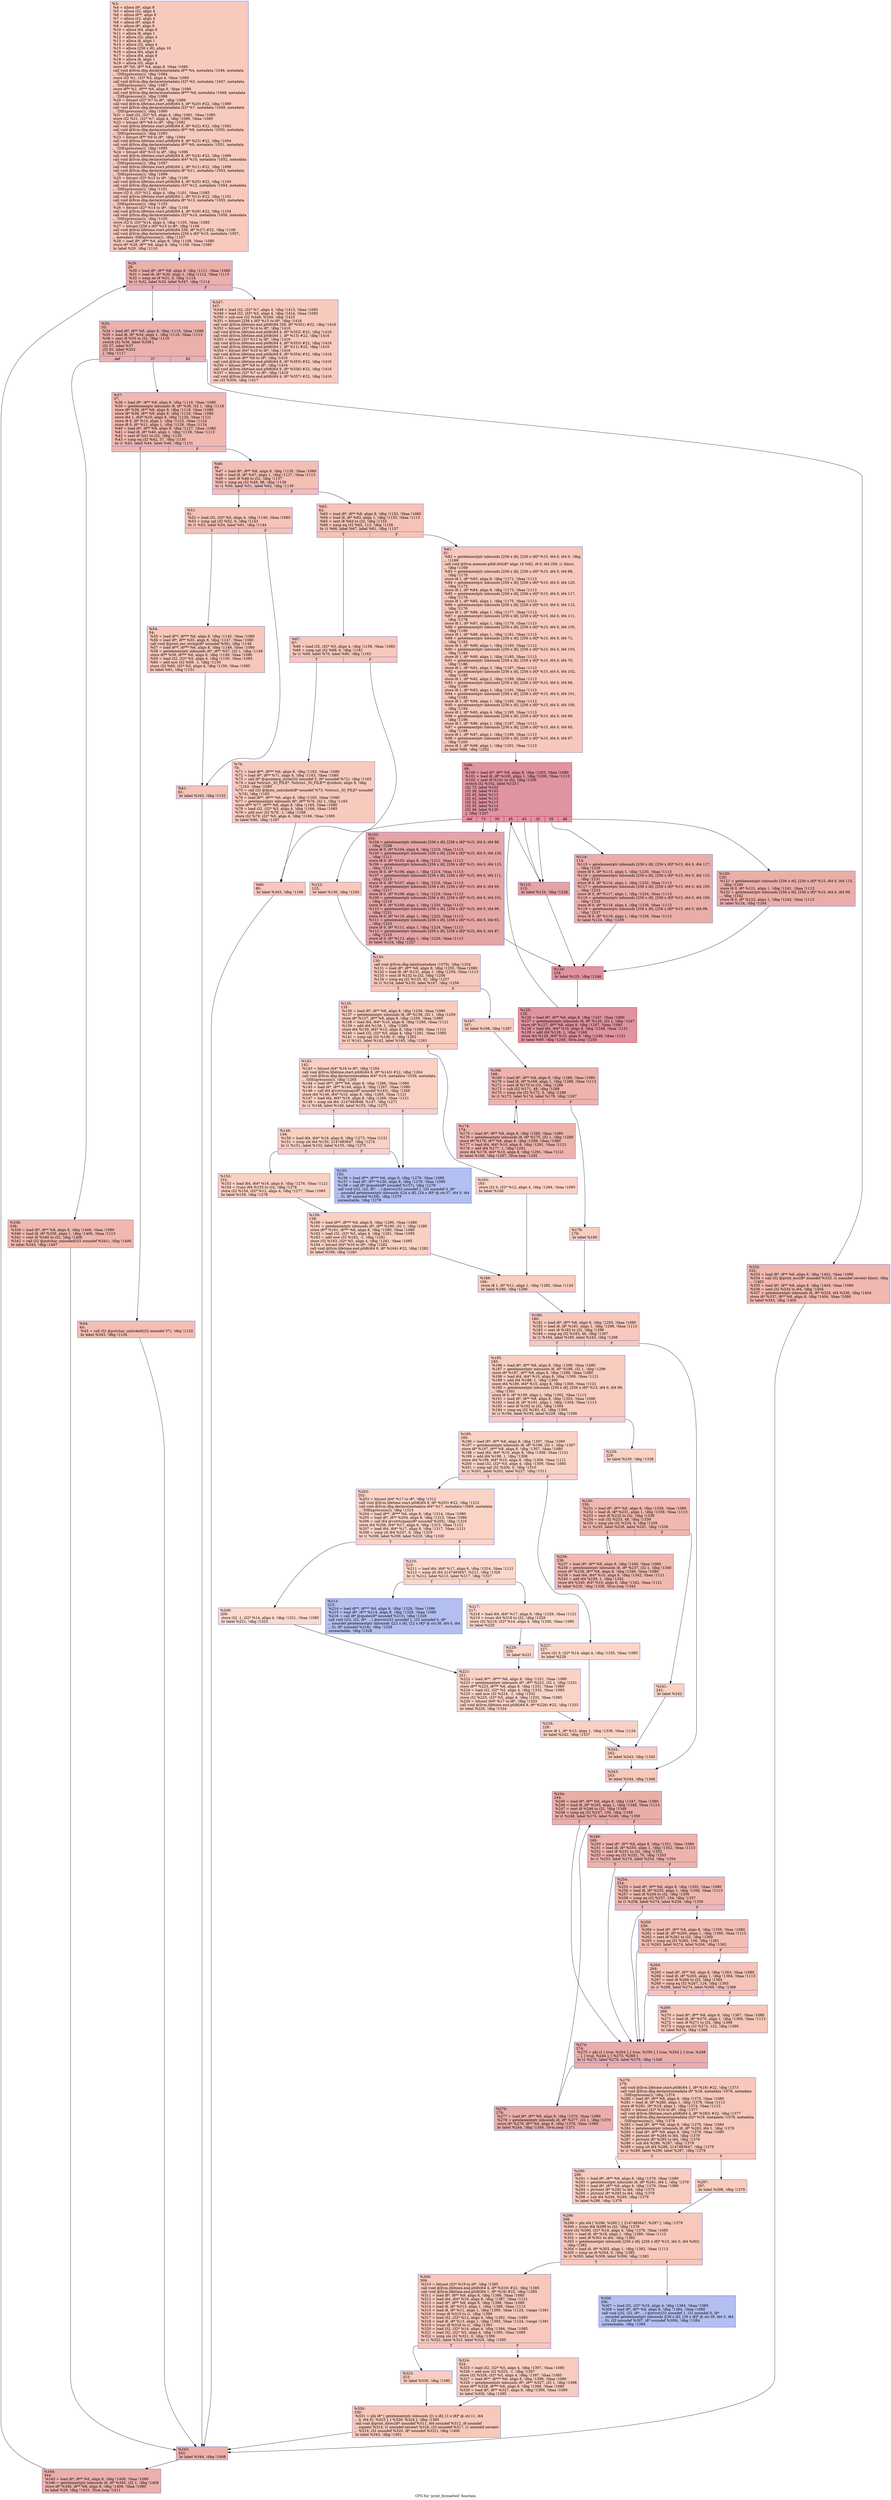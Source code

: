 digraph "CFG for 'print_formatted' function" {
	label="CFG for 'print_formatted' function";

	Node0x19cecf0 [shape=record,color="#3d50c3ff", style=filled, fillcolor="#ef886b70",label="{%3:\l  %4 = alloca i8*, align 8\l  %5 = alloca i32, align 4\l  %6 = alloca i8**, align 8\l  %7 = alloca i32, align 4\l  %8 = alloca i8*, align 8\l  %9 = alloca i8*, align 8\l  %10 = alloca i64, align 8\l  %11 = alloca i8, align 1\l  %12 = alloca i32, align 4\l  %13 = alloca i8, align 1\l  %14 = alloca i32, align 4\l  %15 = alloca [256 x i8], align 16\l  %16 = alloca i64, align 8\l  %17 = alloca i64, align 8\l  %18 = alloca i8, align 1\l  %19 = alloca i32, align 4\l  store i8* %0, i8** %4, align 8, !tbaa !1080\l  call void @llvm.dbg.declare(metadata i8** %4, metadata !1046, metadata\l... !DIExpression()), !dbg !1084\l  store i32 %1, i32* %5, align 4, !tbaa !1085\l  call void @llvm.dbg.declare(metadata i32* %5, metadata !1047, metadata\l... !DIExpression()), !dbg !1087\l  store i8** %2, i8*** %6, align 8, !tbaa !1080\l  call void @llvm.dbg.declare(metadata i8*** %6, metadata !1048, metadata\l... !DIExpression()), !dbg !1088\l  %20 = bitcast i32* %7 to i8*, !dbg !1089\l  call void @llvm.lifetime.start.p0i8(i64 4, i8* %20) #22, !dbg !1089\l  call void @llvm.dbg.declare(metadata i32* %7, metadata !1049, metadata\l... !DIExpression()), !dbg !1090\l  %21 = load i32, i32* %5, align 4, !dbg !1091, !tbaa !1085\l  store i32 %21, i32* %7, align 4, !dbg !1090, !tbaa !1085\l  %22 = bitcast i8** %8 to i8*, !dbg !1092\l  call void @llvm.lifetime.start.p0i8(i64 8, i8* %22) #22, !dbg !1092\l  call void @llvm.dbg.declare(metadata i8** %8, metadata !1050, metadata\l... !DIExpression()), !dbg !1093\l  %23 = bitcast i8** %9 to i8*, !dbg !1094\l  call void @llvm.lifetime.start.p0i8(i64 8, i8* %23) #22, !dbg !1094\l  call void @llvm.dbg.declare(metadata i8** %9, metadata !1051, metadata\l... !DIExpression()), !dbg !1095\l  %24 = bitcast i64* %10 to i8*, !dbg !1096\l  call void @llvm.lifetime.start.p0i8(i64 8, i8* %24) #22, !dbg !1096\l  call void @llvm.dbg.declare(metadata i64* %10, metadata !1052, metadata\l... !DIExpression()), !dbg !1097\l  call void @llvm.lifetime.start.p0i8(i64 1, i8* %11) #22, !dbg !1098\l  call void @llvm.dbg.declare(metadata i8* %11, metadata !1053, metadata\l... !DIExpression()), !dbg !1099\l  %25 = bitcast i32* %12 to i8*, !dbg !1100\l  call void @llvm.lifetime.start.p0i8(i64 4, i8* %25) #22, !dbg !1100\l  call void @llvm.dbg.declare(metadata i32* %12, metadata !1054, metadata\l... !DIExpression()), !dbg !1101\l  store i32 0, i32* %12, align 4, !dbg !1101, !tbaa !1085\l  call void @llvm.lifetime.start.p0i8(i64 1, i8* %13) #22, !dbg !1102\l  call void @llvm.dbg.declare(metadata i8* %13, metadata !1055, metadata\l... !DIExpression()), !dbg !1103\l  %26 = bitcast i32* %14 to i8*, !dbg !1104\l  call void @llvm.lifetime.start.p0i8(i64 4, i8* %26) #22, !dbg !1104\l  call void @llvm.dbg.declare(metadata i32* %14, metadata !1056, metadata\l... !DIExpression()), !dbg !1105\l  store i32 0, i32* %14, align 4, !dbg !1105, !tbaa !1085\l  %27 = bitcast [256 x i8]* %15 to i8*, !dbg !1106\l  call void @llvm.lifetime.start.p0i8(i64 256, i8* %27) #22, !dbg !1106\l  call void @llvm.dbg.declare(metadata [256 x i8]* %15, metadata !1057,\l... metadata !DIExpression()), !dbg !1107\l  %28 = load i8*, i8** %4, align 8, !dbg !1108, !tbaa !1080\l  store i8* %28, i8** %8, align 8, !dbg !1109, !tbaa !1080\l  br label %29, !dbg !1110\l}"];
	Node0x19cecf0 -> Node0x19bd840;
	Node0x19bd840 [shape=record,color="#3d50c3ff", style=filled, fillcolor="#d24b4070",label="{%29:\l29:                                               \l  %30 = load i8*, i8** %8, align 8, !dbg !1111, !tbaa !1080\l  %31 = load i8, i8* %30, align 1, !dbg !1112, !tbaa !1113\l  %32 = icmp ne i8 %31, 0, !dbg !1114\l  br i1 %32, label %33, label %347, !dbg !1114\l|{<s0>T|<s1>F}}"];
	Node0x19bd840:s0 -> Node0x19bd890;
	Node0x19bd840:s1 -> Node0x19d1aa0;
	Node0x19bd890 [shape=record,color="#3d50c3ff", style=filled, fillcolor="#d24b4070",label="{%33:\l33:                                               \l  %34 = load i8*, i8** %8, align 8, !dbg !1115, !tbaa !1080\l  %35 = load i8, i8* %34, align 1, !dbg !1116, !tbaa !1113\l  %36 = sext i8 %35 to i32, !dbg !1116\l  switch i32 %36, label %338 [\l    i32 37, label %37\l    i32 92, label %332\l  ], !dbg !1117\l|{<s0>def|<s1>37|<s2>92}}"];
	Node0x19bd890:s0 -> Node0x19d19b0;
	Node0x19bd890:s1 -> Node0x19bd8e0;
	Node0x19bd890:s2 -> Node0x19d1960;
	Node0x19bd8e0 [shape=record,color="#3d50c3ff", style=filled, fillcolor="#dc5d4a70",label="{%37:\l37:                                               \l  %38 = load i8*, i8** %8, align 8, !dbg !1118, !tbaa !1080\l  %39 = getelementptr inbounds i8, i8* %38, i32 1, !dbg !1118\l  store i8* %39, i8** %8, align 8, !dbg !1118, !tbaa !1080\l  store i8* %38, i8** %9, align 8, !dbg !1119, !tbaa !1080\l  store i64 1, i64* %10, align 8, !dbg !1120, !tbaa !1121\l  store i8 0, i8* %13, align 1, !dbg !1123, !tbaa !1124\l  store i8 0, i8* %11, align 1, !dbg !1126, !tbaa !1124\l  %40 = load i8*, i8** %8, align 8, !dbg !1127, !tbaa !1080\l  %41 = load i8, i8* %40, align 1, !dbg !1129, !tbaa !1113\l  %42 = sext i8 %41 to i32, !dbg !1129\l  %43 = icmp eq i32 %42, 37, !dbg !1130\l  br i1 %43, label %44, label %46, !dbg !1131\l|{<s0>T|<s1>F}}"];
	Node0x19bd8e0:s0 -> Node0x19bd930;
	Node0x19bd8e0:s1 -> Node0x19bd980;
	Node0x19bd930 [shape=record,color="#3d50c3ff", style=filled, fillcolor="#e36c5570",label="{%44:\l44:                                               \l  %45 = call i32 @putchar_unlocked(i32 noundef 37), !dbg !1132\l  br label %343, !dbg !1134\l}"];
	Node0x19bd930 -> Node0x19d1a00;
	Node0x19bd980 [shape=record,color="#3d50c3ff", style=filled, fillcolor="#e36c5570",label="{%46:\l46:                                               \l  %47 = load i8*, i8** %8, align 8, !dbg !1135, !tbaa !1080\l  %48 = load i8, i8* %47, align 1, !dbg !1137, !tbaa !1113\l  %49 = sext i8 %48 to i32, !dbg !1137\l  %50 = icmp eq i32 %49, 98, !dbg !1138\l  br i1 %50, label %51, label %62, !dbg !1139\l|{<s0>T|<s1>F}}"];
	Node0x19bd980:s0 -> Node0x19bd9d0;
	Node0x19bd980:s1 -> Node0x19bdac0;
	Node0x19bd9d0 [shape=record,color="#3d50c3ff", style=filled, fillcolor="#e8765c70",label="{%51:\l51:                                               \l  %52 = load i32, i32* %5, align 4, !dbg !1140, !tbaa !1085\l  %53 = icmp sgt i32 %52, 0, !dbg !1143\l  br i1 %53, label %54, label %61, !dbg !1144\l|{<s0>T|<s1>F}}"];
	Node0x19bd9d0:s0 -> Node0x19bda20;
	Node0x19bd9d0:s1 -> Node0x19bda70;
	Node0x19bda20 [shape=record,color="#3d50c3ff", style=filled, fillcolor="#ec7f6370",label="{%54:\l54:                                               \l  %55 = load i8**, i8*** %6, align 8, !dbg !1145, !tbaa !1080\l  %56 = load i8*, i8** %55, align 8, !dbg !1147, !tbaa !1080\l  call void @print_esc_string(i8* noundef %56), !dbg !1148\l  %57 = load i8**, i8*** %6, align 8, !dbg !1149, !tbaa !1080\l  %58 = getelementptr inbounds i8*, i8** %57, i32 1, !dbg !1149\l  store i8** %58, i8*** %6, align 8, !dbg !1149, !tbaa !1080\l  %59 = load i32, i32* %5, align 4, !dbg !1150, !tbaa !1085\l  %60 = add nsw i32 %59, -1, !dbg !1150\l  store i32 %60, i32* %5, align 4, !dbg !1150, !tbaa !1085\l  br label %61, !dbg !1151\l}"];
	Node0x19bda20 -> Node0x19bda70;
	Node0x19bda70 [shape=record,color="#3d50c3ff", style=filled, fillcolor="#e8765c70",label="{%61:\l61:                                               \l  br label %343, !dbg !1152\l}"];
	Node0x19bda70 -> Node0x19d1a00;
	Node0x19bdac0 [shape=record,color="#3d50c3ff", style=filled, fillcolor="#e8765c70",label="{%62:\l62:                                               \l  %63 = load i8*, i8** %8, align 8, !dbg !1153, !tbaa !1080\l  %64 = load i8, i8* %63, align 1, !dbg !1155, !tbaa !1113\l  %65 = sext i8 %64 to i32, !dbg !1155\l  %66 = icmp eq i32 %65, 113, !dbg !1156\l  br i1 %66, label %67, label %81, !dbg !1157\l|{<s0>T|<s1>F}}"];
	Node0x19bdac0:s0 -> Node0x19bdb10;
	Node0x19bdac0:s1 -> Node0x19bdc00;
	Node0x19bdb10 [shape=record,color="#3d50c3ff", style=filled, fillcolor="#ed836670",label="{%67:\l67:                                               \l  %68 = load i32, i32* %5, align 4, !dbg !1158, !tbaa !1085\l  %69 = icmp sgt i32 %68, 0, !dbg !1161\l  br i1 %69, label %70, label %80, !dbg !1162\l|{<s0>T|<s1>F}}"];
	Node0x19bdb10:s0 -> Node0x19bdb60;
	Node0x19bdb10:s1 -> Node0x19bdbb0;
	Node0x19bdb60 [shape=record,color="#3d50c3ff", style=filled, fillcolor="#ef886b70",label="{%70:\l70:                                               \l  %71 = load i8**, i8*** %6, align 8, !dbg !1163, !tbaa !1080\l  %72 = load i8*, i8** %71, align 8, !dbg !1163, !tbaa !1080\l  %73 = call i8* @quotearg_style(i32 noundef 3, i8* noundef %72), !dbg !1163\l  %74 = load %struct._IO_FILE*, %struct._IO_FILE** @stdout, align 8, !dbg\l... !1163, !tbaa !1080\l  %75 = call i32 @fputs_unlocked(i8* noundef %73, %struct._IO_FILE* noundef\l... %74), !dbg !1163\l  %76 = load i8**, i8*** %6, align 8, !dbg !1165, !tbaa !1080\l  %77 = getelementptr inbounds i8*, i8** %76, i32 1, !dbg !1165\l  store i8** %77, i8*** %6, align 8, !dbg !1165, !tbaa !1080\l  %78 = load i32, i32* %5, align 4, !dbg !1166, !tbaa !1085\l  %79 = add nsw i32 %78, -1, !dbg !1166\l  store i32 %79, i32* %5, align 4, !dbg !1166, !tbaa !1085\l  br label %80, !dbg !1167\l}"];
	Node0x19bdb60 -> Node0x19bdbb0;
	Node0x19bdbb0 [shape=record,color="#3d50c3ff", style=filled, fillcolor="#ed836670",label="{%80:\l80:                                               \l  br label %343, !dbg !1168\l}"];
	Node0x19bdbb0 -> Node0x19d1a00;
	Node0x19bdc00 [shape=record,color="#3d50c3ff", style=filled, fillcolor="#ed836670",label="{%81:\l81:                                               \l  %82 = getelementptr inbounds [256 x i8], [256 x i8]* %15, i64 0, i64 0, !dbg\l... !1169\l  call void @llvm.memset.p0i8.i64(i8* align 16 %82, i8 0, i64 256, i1 false),\l... !dbg !1169\l  %83 = getelementptr inbounds [256 x i8], [256 x i8]* %15, i64 0, i64 88,\l... !dbg !1170\l  store i8 1, i8* %83, align 8, !dbg !1171, !tbaa !1113\l  %84 = getelementptr inbounds [256 x i8], [256 x i8]* %15, i64 0, i64 120,\l... !dbg !1172\l  store i8 1, i8* %84, align 8, !dbg !1173, !tbaa !1113\l  %85 = getelementptr inbounds [256 x i8], [256 x i8]* %15, i64 0, i64 117,\l... !dbg !1174\l  store i8 1, i8* %85, align 1, !dbg !1175, !tbaa !1113\l  %86 = getelementptr inbounds [256 x i8], [256 x i8]* %15, i64 0, i64 115,\l... !dbg !1176\l  store i8 1, i8* %86, align 1, !dbg !1177, !tbaa !1113\l  %87 = getelementptr inbounds [256 x i8], [256 x i8]* %15, i64 0, i64 111,\l... !dbg !1178\l  store i8 1, i8* %87, align 1, !dbg !1179, !tbaa !1113\l  %88 = getelementptr inbounds [256 x i8], [256 x i8]* %15, i64 0, i64 105,\l... !dbg !1180\l  store i8 1, i8* %88, align 1, !dbg !1181, !tbaa !1113\l  %89 = getelementptr inbounds [256 x i8], [256 x i8]* %15, i64 0, i64 71,\l... !dbg !1182\l  store i8 1, i8* %89, align 1, !dbg !1183, !tbaa !1113\l  %90 = getelementptr inbounds [256 x i8], [256 x i8]* %15, i64 0, i64 103,\l... !dbg !1184\l  store i8 1, i8* %90, align 1, !dbg !1185, !tbaa !1113\l  %91 = getelementptr inbounds [256 x i8], [256 x i8]* %15, i64 0, i64 70,\l... !dbg !1186\l  store i8 1, i8* %91, align 2, !dbg !1187, !tbaa !1113\l  %92 = getelementptr inbounds [256 x i8], [256 x i8]* %15, i64 0, i64 102,\l... !dbg !1188\l  store i8 1, i8* %92, align 2, !dbg !1189, !tbaa !1113\l  %93 = getelementptr inbounds [256 x i8], [256 x i8]* %15, i64 0, i64 69,\l... !dbg !1190\l  store i8 1, i8* %93, align 1, !dbg !1191, !tbaa !1113\l  %94 = getelementptr inbounds [256 x i8], [256 x i8]* %15, i64 0, i64 101,\l... !dbg !1192\l  store i8 1, i8* %94, align 1, !dbg !1193, !tbaa !1113\l  %95 = getelementptr inbounds [256 x i8], [256 x i8]* %15, i64 0, i64 100,\l... !dbg !1194\l  store i8 1, i8* %95, align 4, !dbg !1195, !tbaa !1113\l  %96 = getelementptr inbounds [256 x i8], [256 x i8]* %15, i64 0, i64 99,\l... !dbg !1196\l  store i8 1, i8* %96, align 1, !dbg !1197, !tbaa !1113\l  %97 = getelementptr inbounds [256 x i8], [256 x i8]* %15, i64 0, i64 65,\l... !dbg !1198\l  store i8 1, i8* %97, align 1, !dbg !1199, !tbaa !1113\l  %98 = getelementptr inbounds [256 x i8], [256 x i8]* %15, i64 0, i64 97,\l... !dbg !1200\l  store i8 1, i8* %98, align 1, !dbg !1201, !tbaa !1113\l  br label %99, !dbg !1202\l}"];
	Node0x19bdc00 -> Node0x19bdc50;
	Node0x19bdc50 [shape=record,color="#b70d28ff", style=filled, fillcolor="#b70d2870",label="{%99:\l99:                                               \l  %100 = load i8*, i8** %8, align 8, !dbg !1203, !tbaa !1080\l  %101 = load i8, i8* %100, align 1, !dbg !1206, !tbaa !1113\l  %102 = sext i8 %101 to i32, !dbg !1206\l  switch i32 %102, label %123 [\l    i32 73, label %103\l    i32 39, label %103\l    i32 45, label %113\l    i32 43, label %113\l    i32 32, label %113\l    i32 35, label %114\l    i32 48, label %120\l  ], !dbg !1207\l|{<s0>def|<s1>73|<s2>39|<s3>45|<s4>43|<s5>32|<s6>35|<s7>48}}"];
	Node0x19bdc50:s0 -> Node0x19bdde0;
	Node0x19bdc50:s1 -> Node0x19bdca0;
	Node0x19bdc50:s2 -> Node0x19bdca0;
	Node0x19bdc50:s3 -> Node0x19bdcf0;
	Node0x19bdc50:s4 -> Node0x19bdcf0;
	Node0x19bdc50:s5 -> Node0x19bdcf0;
	Node0x19bdc50:s6 -> Node0x19bdd40;
	Node0x19bdc50:s7 -> Node0x19bdd90;
	Node0x19bdca0 [shape=record,color="#3d50c3ff", style=filled, fillcolor="#c5333470",label="{%103:\l103:                                              \l  %104 = getelementptr inbounds [256 x i8], [256 x i8]* %15, i64 0, i64 88,\l... !dbg !1208\l  store i8 0, i8* %104, align 8, !dbg !1210, !tbaa !1113\l  %105 = getelementptr inbounds [256 x i8], [256 x i8]* %15, i64 0, i64 120,\l... !dbg !1211\l  store i8 0, i8* %105, align 8, !dbg !1212, !tbaa !1113\l  %106 = getelementptr inbounds [256 x i8], [256 x i8]* %15, i64 0, i64 115,\l... !dbg !1213\l  store i8 0, i8* %106, align 1, !dbg !1214, !tbaa !1113\l  %107 = getelementptr inbounds [256 x i8], [256 x i8]* %15, i64 0, i64 111,\l... !dbg !1215\l  store i8 0, i8* %107, align 1, !dbg !1216, !tbaa !1113\l  %108 = getelementptr inbounds [256 x i8], [256 x i8]* %15, i64 0, i64 69,\l... !dbg !1217\l  store i8 0, i8* %108, align 1, !dbg !1218, !tbaa !1113\l  %109 = getelementptr inbounds [256 x i8], [256 x i8]* %15, i64 0, i64 101,\l... !dbg !1219\l  store i8 0, i8* %109, align 1, !dbg !1220, !tbaa !1113\l  %110 = getelementptr inbounds [256 x i8], [256 x i8]* %15, i64 0, i64 99,\l... !dbg !1221\l  store i8 0, i8* %110, align 1, !dbg !1222, !tbaa !1113\l  %111 = getelementptr inbounds [256 x i8], [256 x i8]* %15, i64 0, i64 65,\l... !dbg !1223\l  store i8 0, i8* %111, align 1, !dbg !1224, !tbaa !1113\l  %112 = getelementptr inbounds [256 x i8], [256 x i8]* %15, i64 0, i64 97,\l... !dbg !1225\l  store i8 0, i8* %112, align 1, !dbg !1226, !tbaa !1113\l  br label %124, !dbg !1227\l}"];
	Node0x19bdca0 -> Node0x19bde30;
	Node0x19bdcf0 [shape=record,color="#3d50c3ff", style=filled, fillcolor="#c32e3170",label="{%113:\l113:                                              \l  br label %124, !dbg !1228\l}"];
	Node0x19bdcf0 -> Node0x19bde30;
	Node0x19bdd40 [shape=record,color="#3d50c3ff", style=filled, fillcolor="#d0473d70",label="{%114:\l114:                                              \l  %115 = getelementptr inbounds [256 x i8], [256 x i8]* %15, i64 0, i64 117,\l... !dbg !1229\l  store i8 0, i8* %115, align 1, !dbg !1230, !tbaa !1113\l  %116 = getelementptr inbounds [256 x i8], [256 x i8]* %15, i64 0, i64 115,\l... !dbg !1231\l  store i8 0, i8* %116, align 1, !dbg !1232, !tbaa !1113\l  %117 = getelementptr inbounds [256 x i8], [256 x i8]* %15, i64 0, i64 105,\l... !dbg !1233\l  store i8 0, i8* %117, align 1, !dbg !1234, !tbaa !1113\l  %118 = getelementptr inbounds [256 x i8], [256 x i8]* %15, i64 0, i64 100,\l... !dbg !1235\l  store i8 0, i8* %118, align 4, !dbg !1236, !tbaa !1113\l  %119 = getelementptr inbounds [256 x i8], [256 x i8]* %15, i64 0, i64 99,\l... !dbg !1237\l  store i8 0, i8* %119, align 1, !dbg !1238, !tbaa !1113\l  br label %124, !dbg !1239\l}"];
	Node0x19bdd40 -> Node0x19bde30;
	Node0x19bdd90 [shape=record,color="#3d50c3ff", style=filled, fillcolor="#d0473d70",label="{%120:\l120:                                              \l  %121 = getelementptr inbounds [256 x i8], [256 x i8]* %15, i64 0, i64 115,\l... !dbg !1240\l  store i8 0, i8* %121, align 1, !dbg !1241, !tbaa !1113\l  %122 = getelementptr inbounds [256 x i8], [256 x i8]* %15, i64 0, i64 99,\l... !dbg !1242\l  store i8 0, i8* %122, align 1, !dbg !1243, !tbaa !1113\l  br label %124, !dbg !1244\l}"];
	Node0x19bdd90 -> Node0x19bde30;
	Node0x19bdde0 [shape=record,color="#3d50c3ff", style=filled, fillcolor="#ed836670",label="{%123:\l123:                                              \l  br label %130, !dbg !1245\l}"];
	Node0x19bdde0 -> Node0x19bded0;
	Node0x19bde30 [shape=record,color="#b70d28ff", style=filled, fillcolor="#b70d2870",label="{%124:\l124:                                              \l  br label %125, !dbg !1246\l}"];
	Node0x19bde30 -> Node0x19bde80;
	Node0x19bde80 [shape=record,color="#b70d28ff", style=filled, fillcolor="#b70d2870",label="{%125:\l125:                                              \l  %126 = load i8*, i8** %8, align 8, !dbg !1247, !tbaa !1080\l  %127 = getelementptr inbounds i8, i8* %126, i32 1, !dbg !1247\l  store i8* %127, i8** %8, align 8, !dbg !1247, !tbaa !1080\l  %128 = load i64, i64* %10, align 8, !dbg !1248, !tbaa !1121\l  %129 = add i64 %128, 1, !dbg !1248\l  store i64 %129, i64* %10, align 8, !dbg !1248, !tbaa !1121\l  br label %99, !dbg !1249, !llvm.loop !1250\l}"];
	Node0x19bde80 -> Node0x19bdc50;
	Node0x19bded0 [shape=record,color="#3d50c3ff", style=filled, fillcolor="#ed836670",label="{%130:\l130:                                              \l  call void @llvm.dbg.label(metadata !1079), !dbg !1254\l  %131 = load i8*, i8** %8, align 8, !dbg !1255, !tbaa !1080\l  %132 = load i8, i8* %131, align 1, !dbg !1256, !tbaa !1113\l  %133 = sext i8 %132 to i32, !dbg !1256\l  %134 = icmp eq i32 %133, 42, !dbg !1257\l  br i1 %134, label %135, label %167, !dbg !1258\l|{<s0>T|<s1>F}}"];
	Node0x19bded0:s0 -> Node0x19bdf20;
	Node0x19bded0:s1 -> Node0x19be1a0;
	Node0x19bdf20 [shape=record,color="#3d50c3ff", style=filled, fillcolor="#f08b6e70",label="{%135:\l135:                                              \l  %136 = load i8*, i8** %8, align 8, !dbg !1259, !tbaa !1080\l  %137 = getelementptr inbounds i8, i8* %136, i32 1, !dbg !1259\l  store i8* %137, i8** %8, align 8, !dbg !1259, !tbaa !1080\l  %138 = load i64, i64* %10, align 8, !dbg !1260, !tbaa !1121\l  %139 = add i64 %138, 1, !dbg !1260\l  store i64 %139, i64* %10, align 8, !dbg !1260, !tbaa !1121\l  %140 = load i32, i32* %5, align 4, !dbg !1261, !tbaa !1085\l  %141 = icmp sgt i32 %140, 0, !dbg !1262\l  br i1 %141, label %142, label %165, !dbg !1263\l|{<s0>T|<s1>F}}"];
	Node0x19bdf20:s0 -> Node0x19bdf70;
	Node0x19bdf20:s1 -> Node0x19be100;
	Node0x19bdf70 [shape=record,color="#3d50c3ff", style=filled, fillcolor="#f3947570",label="{%142:\l142:                                              \l  %143 = bitcast i64* %16 to i8*, !dbg !1264\l  call void @llvm.lifetime.start.p0i8(i64 8, i8* %143) #22, !dbg !1264\l  call void @llvm.dbg.declare(metadata i64* %16, metadata !1058, metadata\l... !DIExpression()), !dbg !1265\l  %144 = load i8**, i8*** %6, align 8, !dbg !1266, !tbaa !1080\l  %145 = load i8*, i8** %144, align 8, !dbg !1267, !tbaa !1080\l  %146 = call i64 @vstrtoimax(i8* noundef %145), !dbg !1268\l  store i64 %146, i64* %16, align 8, !dbg !1265, !tbaa !1121\l  %147 = load i64, i64* %16, align 8, !dbg !1269, !tbaa !1121\l  %148 = icmp sle i64 -2147483648, %147, !dbg !1271\l  br i1 %148, label %149, label %155, !dbg !1272\l|{<s0>T|<s1>F}}"];
	Node0x19bdf70:s0 -> Node0x19bdfc0;
	Node0x19bdf70:s1 -> Node0x19be060;
	Node0x19bdfc0 [shape=record,color="#3d50c3ff", style=filled, fillcolor="#f3947570",label="{%149:\l149:                                              \l  %150 = load i64, i64* %16, align 8, !dbg !1273, !tbaa !1121\l  %151 = icmp sle i64 %150, 2147483647, !dbg !1274\l  br i1 %151, label %152, label %155, !dbg !1275\l|{<s0>T|<s1>F}}"];
	Node0x19bdfc0:s0 -> Node0x19be010;
	Node0x19bdfc0:s1 -> Node0x19be060;
	Node0x19be010 [shape=record,color="#3d50c3ff", style=filled, fillcolor="#f3947570",label="{%152:\l152:                                              \l  %153 = load i64, i64* %16, align 8, !dbg !1276, !tbaa !1121\l  %154 = trunc i64 %153 to i32, !dbg !1276\l  store i32 %154, i32* %12, align 4, !dbg !1277, !tbaa !1085\l  br label %159, !dbg !1278\l}"];
	Node0x19be010 -> Node0x19be0b0;
	Node0x19be060 [shape=record,color="#3d50c3ff", style=filled, fillcolor="#536edd70",label="{%155:\l155:                                              \l  %156 = load i8**, i8*** %6, align 8, !dbg !1279, !tbaa !1080\l  %157 = load i8*, i8** %156, align 8, !dbg !1279, !tbaa !1080\l  %158 = call i8* @quote(i8* noundef %157), !dbg !1279\l  call void (i32, i32, i8*, ...) @error(i32 noundef 1, i32 noundef 0, i8*\l... noundef getelementptr inbounds ([24 x i8], [24 x i8]* @.str.37, i64 0, i64\l... 0), i8* noundef %158), !dbg !1279\l  unreachable, !dbg !1279\l}"];
	Node0x19be0b0 [shape=record,color="#3d50c3ff", style=filled, fillcolor="#f3947570",label="{%159:\l159:                                              \l  %160 = load i8**, i8*** %6, align 8, !dbg !1280, !tbaa !1080\l  %161 = getelementptr inbounds i8*, i8** %160, i32 1, !dbg !1280\l  store i8** %161, i8*** %6, align 8, !dbg !1280, !tbaa !1080\l  %162 = load i32, i32* %5, align 4, !dbg !1281, !tbaa !1085\l  %163 = add nsw i32 %162, -1, !dbg !1281\l  store i32 %163, i32* %5, align 4, !dbg !1281, !tbaa !1085\l  %164 = bitcast i64* %16 to i8*, !dbg !1282\l  call void @llvm.lifetime.end.p0i8(i64 8, i8* %164) #22, !dbg !1282\l  br label %166, !dbg !1283\l}"];
	Node0x19be0b0 -> Node0x19be150;
	Node0x19be100 [shape=record,color="#3d50c3ff", style=filled, fillcolor="#f59c7d70",label="{%165:\l165:                                              \l  store i32 0, i32* %12, align 4, !dbg !1284, !tbaa !1085\l  br label %166\l}"];
	Node0x19be100 -> Node0x19be150;
	Node0x19be150 [shape=record,color="#3d50c3ff", style=filled, fillcolor="#f08b6e70",label="{%166:\l166:                                              \l  store i8 1, i8* %11, align 1, !dbg !1285, !tbaa !1124\l  br label %180, !dbg !1286\l}"];
	Node0x19be150 -> Node0x19be2e0;
	Node0x19be1a0 [shape=record,color="#3d50c3ff", style=filled, fillcolor="#f08b6e70",label="{%167:\l167:                                              \l  br label %168, !dbg !1287\l}"];
	Node0x19be1a0 -> Node0x19be1f0;
	Node0x19be1f0 [shape=record,color="#3d50c3ff", style=filled, fillcolor="#d6524470",label="{%168:\l168:                                              \l  %169 = load i8*, i8** %8, align 8, !dbg !1288, !tbaa !1080\l  %170 = load i8, i8* %169, align 1, !dbg !1288, !tbaa !1113\l  %171 = sext i8 %170 to i32, !dbg !1288\l  %172 = sub i32 %171, 48, !dbg !1288\l  %173 = icmp ule i32 %172, 9, !dbg !1288\l  br i1 %173, label %174, label %179, !dbg !1287\l|{<s0>T|<s1>F}}"];
	Node0x19be1f0:s0 -> Node0x19be240;
	Node0x19be1f0:s1 -> Node0x19be290;
	Node0x19be240 [shape=record,color="#3d50c3ff", style=filled, fillcolor="#d6524470",label="{%174:\l174:                                              \l  %175 = load i8*, i8** %8, align 8, !dbg !1289, !tbaa !1080\l  %176 = getelementptr inbounds i8, i8* %175, i32 1, !dbg !1289\l  store i8* %176, i8** %8, align 8, !dbg !1289, !tbaa !1080\l  %177 = load i64, i64* %10, align 8, !dbg !1291, !tbaa !1121\l  %178 = add i64 %177, 1, !dbg !1291\l  store i64 %178, i64* %10, align 8, !dbg !1291, !tbaa !1121\l  br label %168, !dbg !1287, !llvm.loop !1292\l}"];
	Node0x19be240 -> Node0x19be1f0;
	Node0x19be290 [shape=record,color="#3d50c3ff", style=filled, fillcolor="#f08b6e70",label="{%179:\l179:                                              \l  br label %180\l}"];
	Node0x19be290 -> Node0x19be2e0;
	Node0x19be2e0 [shape=record,color="#3d50c3ff", style=filled, fillcolor="#ed836670",label="{%180:\l180:                                              \l  %181 = load i8*, i8** %8, align 8, !dbg !1295, !tbaa !1080\l  %182 = load i8, i8* %181, align 1, !dbg !1296, !tbaa !1113\l  %183 = sext i8 %182 to i32, !dbg !1296\l  %184 = icmp eq i32 %183, 46, !dbg !1297\l  br i1 %184, label %185, label %243, !dbg !1298\l|{<s0>T|<s1>F}}"];
	Node0x19be2e0:s0 -> Node0x19be330;
	Node0x19be2e0:s1 -> Node0x19be830;
	Node0x19be330 [shape=record,color="#3d50c3ff", style=filled, fillcolor="#f08b6e70",label="{%185:\l185:                                              \l  %186 = load i8*, i8** %8, align 8, !dbg !1299, !tbaa !1080\l  %187 = getelementptr inbounds i8, i8* %186, i32 1, !dbg !1299\l  store i8* %187, i8** %8, align 8, !dbg !1299, !tbaa !1080\l  %188 = load i64, i64* %10, align 8, !dbg !1300, !tbaa !1121\l  %189 = add i64 %188, 1, !dbg !1300\l  store i64 %189, i64* %10, align 8, !dbg !1300, !tbaa !1121\l  %190 = getelementptr inbounds [256 x i8], [256 x i8]* %15, i64 0, i64 99,\l... !dbg !1301\l  store i8 0, i8* %190, align 1, !dbg !1302, !tbaa !1113\l  %191 = load i8*, i8** %8, align 8, !dbg !1303, !tbaa !1080\l  %192 = load i8, i8* %191, align 1, !dbg !1304, !tbaa !1113\l  %193 = sext i8 %192 to i32, !dbg !1304\l  %194 = icmp eq i32 %193, 42, !dbg !1305\l  br i1 %194, label %195, label %229, !dbg !1306\l|{<s0>T|<s1>F}}"];
	Node0x19be330:s0 -> Node0x19be380;
	Node0x19be330:s1 -> Node0x19be6a0;
	Node0x19be380 [shape=record,color="#3d50c3ff", style=filled, fillcolor="#f4987a70",label="{%195:\l195:                                              \l  %196 = load i8*, i8** %8, align 8, !dbg !1307, !tbaa !1080\l  %197 = getelementptr inbounds i8, i8* %196, i32 1, !dbg !1307\l  store i8* %197, i8** %8, align 8, !dbg !1307, !tbaa !1080\l  %198 = load i64, i64* %10, align 8, !dbg !1308, !tbaa !1121\l  %199 = add i64 %198, 1, !dbg !1308\l  store i64 %199, i64* %10, align 8, !dbg !1308, !tbaa !1121\l  %200 = load i32, i32* %5, align 4, !dbg !1309, !tbaa !1085\l  %201 = icmp sgt i32 %200, 0, !dbg !1310\l  br i1 %201, label %202, label %227, !dbg !1311\l|{<s0>T|<s1>F}}"];
	Node0x19be380:s0 -> Node0x19be3d0;
	Node0x19be380:s1 -> Node0x19be600;
	Node0x19be3d0 [shape=record,color="#3d50c3ff", style=filled, fillcolor="#f59c7d70",label="{%202:\l202:                                              \l  %203 = bitcast i64* %17 to i8*, !dbg !1312\l  call void @llvm.lifetime.start.p0i8(i64 8, i8* %203) #22, !dbg !1312\l  call void @llvm.dbg.declare(metadata i64* %17, metadata !1069, metadata\l... !DIExpression()), !dbg !1313\l  %204 = load i8**, i8*** %6, align 8, !dbg !1314, !tbaa !1080\l  %205 = load i8*, i8** %204, align 8, !dbg !1315, !tbaa !1080\l  %206 = call i64 @vstrtoimax(i8* noundef %205), !dbg !1316\l  store i64 %206, i64* %17, align 8, !dbg !1313, !tbaa !1121\l  %207 = load i64, i64* %17, align 8, !dbg !1317, !tbaa !1121\l  %208 = icmp slt i64 %207, 0, !dbg !1319\l  br i1 %208, label %209, label %210, !dbg !1320\l|{<s0>T|<s1>F}}"];
	Node0x19be3d0:s0 -> Node0x19be420;
	Node0x19be3d0:s1 -> Node0x19be470;
	Node0x19be420 [shape=record,color="#3d50c3ff", style=filled, fillcolor="#f7ac8e70",label="{%209:\l209:                                              \l  store i32 -1, i32* %14, align 4, !dbg !1321, !tbaa !1085\l  br label %221, !dbg !1323\l}"];
	Node0x19be420 -> Node0x19be5b0;
	Node0x19be470 [shape=record,color="#3d50c3ff", style=filled, fillcolor="#f6a38570",label="{%210:\l210:                                              \l  %211 = load i64, i64* %17, align 8, !dbg !1324, !tbaa !1121\l  %212 = icmp slt i64 2147483647, %211, !dbg !1326\l  br i1 %212, label %213, label %217, !dbg !1327\l|{<s0>T|<s1>F}}"];
	Node0x19be470:s0 -> Node0x19be4c0;
	Node0x19be470:s1 -> Node0x19be510;
	Node0x19be4c0 [shape=record,color="#3d50c3ff", style=filled, fillcolor="#536edd70",label="{%213:\l213:                                              \l  %214 = load i8**, i8*** %6, align 8, !dbg !1328, !tbaa !1080\l  %215 = load i8*, i8** %214, align 8, !dbg !1328, !tbaa !1080\l  %216 = call i8* @quote(i8* noundef %215), !dbg !1328\l  call void (i32, i32, i8*, ...) @error(i32 noundef 1, i32 noundef 0, i8*\l... noundef getelementptr inbounds ([22 x i8], [22 x i8]* @.str.38, i64 0, i64\l... 0), i8* noundef %216), !dbg !1328\l  unreachable, !dbg !1328\l}"];
	Node0x19be510 [shape=record,color="#3d50c3ff", style=filled, fillcolor="#f6a38570",label="{%217:\l217:                                              \l  %218 = load i64, i64* %17, align 8, !dbg !1329, !tbaa !1121\l  %219 = trunc i64 %218 to i32, !dbg !1329\l  store i32 %219, i32* %14, align 4, !dbg !1330, !tbaa !1085\l  br label %220\l}"];
	Node0x19be510 -> Node0x19be560;
	Node0x19be560 [shape=record,color="#3d50c3ff", style=filled, fillcolor="#f6a38570",label="{%220:\l220:                                              \l  br label %221\l}"];
	Node0x19be560 -> Node0x19be5b0;
	Node0x19be5b0 [shape=record,color="#3d50c3ff", style=filled, fillcolor="#f59c7d70",label="{%221:\l221:                                              \l  %222 = load i8**, i8*** %6, align 8, !dbg !1331, !tbaa !1080\l  %223 = getelementptr inbounds i8*, i8** %222, i32 1, !dbg !1331\l  store i8** %223, i8*** %6, align 8, !dbg !1331, !tbaa !1080\l  %224 = load i32, i32* %5, align 4, !dbg !1332, !tbaa !1085\l  %225 = add nsw i32 %224, -1, !dbg !1332\l  store i32 %225, i32* %5, align 4, !dbg !1332, !tbaa !1085\l  %226 = bitcast i64* %17 to i8*, !dbg !1333\l  call void @llvm.lifetime.end.p0i8(i64 8, i8* %226) #22, !dbg !1333\l  br label %228, !dbg !1334\l}"];
	Node0x19be5b0 -> Node0x19be650;
	Node0x19be600 [shape=record,color="#3d50c3ff", style=filled, fillcolor="#f6a38570",label="{%227:\l227:                                              \l  store i32 0, i32* %14, align 4, !dbg !1335, !tbaa !1085\l  br label %228\l}"];
	Node0x19be600 -> Node0x19be650;
	Node0x19be650 [shape=record,color="#3d50c3ff", style=filled, fillcolor="#f4987a70",label="{%228:\l228:                                              \l  store i8 1, i8* %13, align 1, !dbg !1336, !tbaa !1124\l  br label %242, !dbg !1337\l}"];
	Node0x19be650 -> Node0x19be7e0;
	Node0x19be6a0 [shape=record,color="#3d50c3ff", style=filled, fillcolor="#f4987a70",label="{%229:\l229:                                              \l  br label %230, !dbg !1338\l}"];
	Node0x19be6a0 -> Node0x19be6f0;
	Node0x19be6f0 [shape=record,color="#3d50c3ff", style=filled, fillcolor="#dc5d4a70",label="{%230:\l230:                                              \l  %231 = load i8*, i8** %8, align 8, !dbg !1339, !tbaa !1080\l  %232 = load i8, i8* %231, align 1, !dbg !1339, !tbaa !1113\l  %233 = sext i8 %232 to i32, !dbg !1339\l  %234 = sub i32 %233, 48, !dbg !1339\l  %235 = icmp ule i32 %234, 9, !dbg !1339\l  br i1 %235, label %236, label %241, !dbg !1338\l|{<s0>T|<s1>F}}"];
	Node0x19be6f0:s0 -> Node0x19be740;
	Node0x19be6f0:s1 -> Node0x19be790;
	Node0x19be740 [shape=record,color="#3d50c3ff", style=filled, fillcolor="#de614d70",label="{%236:\l236:                                              \l  %237 = load i8*, i8** %8, align 8, !dbg !1340, !tbaa !1080\l  %238 = getelementptr inbounds i8, i8* %237, i32 1, !dbg !1340\l  store i8* %238, i8** %8, align 8, !dbg !1340, !tbaa !1080\l  %239 = load i64, i64* %10, align 8, !dbg !1342, !tbaa !1121\l  %240 = add i64 %239, 1, !dbg !1342\l  store i64 %240, i64* %10, align 8, !dbg !1342, !tbaa !1121\l  br label %230, !dbg !1338, !llvm.loop !1343\l}"];
	Node0x19be740 -> Node0x19be6f0;
	Node0x19be790 [shape=record,color="#3d50c3ff", style=filled, fillcolor="#f4987a70",label="{%241:\l241:                                              \l  br label %242\l}"];
	Node0x19be790 -> Node0x19be7e0;
	Node0x19be7e0 [shape=record,color="#3d50c3ff", style=filled, fillcolor="#f08b6e70",label="{%242:\l242:                                              \l  br label %243, !dbg !1345\l}"];
	Node0x19be7e0 -> Node0x19be830;
	Node0x19be830 [shape=record,color="#3d50c3ff", style=filled, fillcolor="#ed836670",label="{%243:\l243:                                              \l  br label %244, !dbg !1346\l}"];
	Node0x19be830 -> Node0x19be880;
	Node0x19be880 [shape=record,color="#3d50c3ff", style=filled, fillcolor="#d0473d70",label="{%244:\l244:                                              \l  %245 = load i8*, i8** %8, align 8, !dbg !1347, !tbaa !1080\l  %246 = load i8, i8* %245, align 1, !dbg !1348, !tbaa !1113\l  %247 = sext i8 %246 to i32, !dbg !1348\l  %248 = icmp eq i32 %247, 108, !dbg !1349\l  br i1 %248, label %274, label %249, !dbg !1350\l|{<s0>T|<s1>F}}"];
	Node0x19be880:s0 -> Node0x19d15f0;
	Node0x19be880:s1 -> Node0x19be8d0;
	Node0x19be8d0 [shape=record,color="#3d50c3ff", style=filled, fillcolor="#d6524470",label="{%249:\l249:                                              \l  %250 = load i8*, i8** %8, align 8, !dbg !1351, !tbaa !1080\l  %251 = load i8, i8* %250, align 1, !dbg !1352, !tbaa !1113\l  %252 = sext i8 %251 to i32, !dbg !1352\l  %253 = icmp eq i32 %252, 76, !dbg !1353\l  br i1 %253, label %274, label %254, !dbg !1354\l|{<s0>T|<s1>F}}"];
	Node0x19be8d0:s0 -> Node0x19d15f0;
	Node0x19be8d0:s1 -> Node0x19be920;
	Node0x19be920 [shape=record,color="#3d50c3ff", style=filled, fillcolor="#dc5d4a70",label="{%254:\l254:                                              \l  %255 = load i8*, i8** %8, align 8, !dbg !1355, !tbaa !1080\l  %256 = load i8, i8* %255, align 1, !dbg !1356, !tbaa !1113\l  %257 = sext i8 %256 to i32, !dbg !1356\l  %258 = icmp eq i32 %257, 104, !dbg !1357\l  br i1 %258, label %274, label %259, !dbg !1358\l|{<s0>T|<s1>F}}"];
	Node0x19be920:s0 -> Node0x19d15f0;
	Node0x19be920:s1 -> Node0x19be970;
	Node0x19be970 [shape=record,color="#3d50c3ff", style=filled, fillcolor="#e36c5570",label="{%259:\l259:                                              \l  %260 = load i8*, i8** %8, align 8, !dbg !1359, !tbaa !1080\l  %261 = load i8, i8* %260, align 1, !dbg !1360, !tbaa !1113\l  %262 = sext i8 %261 to i32, !dbg !1360\l  %263 = icmp eq i32 %262, 106, !dbg !1361\l  br i1 %263, label %274, label %264, !dbg !1362\l|{<s0>T|<s1>F}}"];
	Node0x19be970:s0 -> Node0x19d15f0;
	Node0x19be970:s1 -> Node0x19d1550;
	Node0x19d1550 [shape=record,color="#3d50c3ff", style=filled, fillcolor="#e8765c70",label="{%264:\l264:                                              \l  %265 = load i8*, i8** %8, align 8, !dbg !1363, !tbaa !1080\l  %266 = load i8, i8* %265, align 1, !dbg !1364, !tbaa !1113\l  %267 = sext i8 %266 to i32, !dbg !1364\l  %268 = icmp eq i32 %267, 116, !dbg !1365\l  br i1 %268, label %274, label %269, !dbg !1366\l|{<s0>T|<s1>F}}"];
	Node0x19d1550:s0 -> Node0x19d15f0;
	Node0x19d1550:s1 -> Node0x19d15a0;
	Node0x19d15a0 [shape=record,color="#3d50c3ff", style=filled, fillcolor="#ed836670",label="{%269:\l269:                                              \l  %270 = load i8*, i8** %8, align 8, !dbg !1367, !tbaa !1080\l  %271 = load i8, i8* %270, align 1, !dbg !1368, !tbaa !1113\l  %272 = sext i8 %271 to i32, !dbg !1368\l  %273 = icmp eq i32 %272, 122, !dbg !1369\l  br label %274, !dbg !1366\l}"];
	Node0x19d15a0 -> Node0x19d15f0;
	Node0x19d15f0 [shape=record,color="#3d50c3ff", style=filled, fillcolor="#d0473d70",label="{%274:\l274:                                              \l  %275 = phi i1 [ true, %264 ], [ true, %259 ], [ true, %254 ], [ true, %249\l... ], [ true, %244 ], [ %273, %269 ]\l  br i1 %275, label %276, label %279, !dbg !1346\l|{<s0>T|<s1>F}}"];
	Node0x19d15f0:s0 -> Node0x19d1640;
	Node0x19d15f0:s1 -> Node0x19d1690;
	Node0x19d1640 [shape=record,color="#3d50c3ff", style=filled, fillcolor="#d0473d70",label="{%276:\l276:                                              \l  %277 = load i8*, i8** %8, align 8, !dbg !1370, !tbaa !1080\l  %278 = getelementptr inbounds i8, i8* %277, i32 1, !dbg !1370\l  store i8* %278, i8** %8, align 8, !dbg !1370, !tbaa !1080\l  br label %244, !dbg !1346, !llvm.loop !1371\l}"];
	Node0x19d1640 -> Node0x19be880;
	Node0x19d1690 [shape=record,color="#3d50c3ff", style=filled, fillcolor="#ed836670",label="{%279:\l279:                                              \l  call void @llvm.lifetime.start.p0i8(i64 1, i8* %18) #22, !dbg !1373\l  call void @llvm.dbg.declare(metadata i8* %18, metadata !1076, metadata\l... !DIExpression()), !dbg !1374\l  %280 = load i8*, i8** %8, align 8, !dbg !1375, !tbaa !1080\l  %281 = load i8, i8* %280, align 1, !dbg !1376, !tbaa !1113\l  store i8 %281, i8* %18, align 1, !dbg !1374, !tbaa !1113\l  %282 = bitcast i32* %19 to i8*, !dbg !1377\l  call void @llvm.lifetime.start.p0i8(i64 4, i8* %282) #22, !dbg !1377\l  call void @llvm.dbg.declare(metadata i32* %19, metadata !1078, metadata\l... !DIExpression()), !dbg !1378\l  %283 = load i8*, i8** %8, align 8, !dbg !1379, !tbaa !1080\l  %284 = getelementptr inbounds i8, i8* %283, i64 1, !dbg !1379\l  %285 = load i8*, i8** %9, align 8, !dbg !1379, !tbaa !1080\l  %286 = ptrtoint i8* %284 to i64, !dbg !1379\l  %287 = ptrtoint i8* %285 to i64, !dbg !1379\l  %288 = sub i64 %286, %287, !dbg !1379\l  %289 = icmp slt i64 %288, 2147483647, !dbg !1379\l  br i1 %289, label %290, label %297, !dbg !1379\l|{<s0>T|<s1>F}}"];
	Node0x19d1690:s0 -> Node0x19d16e0;
	Node0x19d1690:s1 -> Node0x19d1730;
	Node0x19d16e0 [shape=record,color="#3d50c3ff", style=filled, fillcolor="#f08b6e70",label="{%290:\l290:                                              \l  %291 = load i8*, i8** %8, align 8, !dbg !1379, !tbaa !1080\l  %292 = getelementptr inbounds i8, i8* %291, i64 1, !dbg !1379\l  %293 = load i8*, i8** %9, align 8, !dbg !1379, !tbaa !1080\l  %294 = ptrtoint i8* %292 to i64, !dbg !1379\l  %295 = ptrtoint i8* %293 to i64, !dbg !1379\l  %296 = sub i64 %294, %295, !dbg !1379\l  br label %298, !dbg !1379\l}"];
	Node0x19d16e0 -> Node0x19d1780;
	Node0x19d1730 [shape=record,color="#3d50c3ff", style=filled, fillcolor="#f08b6e70",label="{%297:\l297:                                              \l  br label %298, !dbg !1379\l}"];
	Node0x19d1730 -> Node0x19d1780;
	Node0x19d1780 [shape=record,color="#3d50c3ff", style=filled, fillcolor="#ed836670",label="{%298:\l298:                                              \l  %299 = phi i64 [ %296, %290 ], [ 2147483647, %297 ], !dbg !1379\l  %300 = trunc i64 %299 to i32, !dbg !1379\l  store i32 %300, i32* %19, align 4, !dbg !1378, !tbaa !1085\l  %301 = load i8, i8* %18, align 1, !dbg !1380, !tbaa !1113\l  %302 = zext i8 %301 to i64, !dbg !1382\l  %303 = getelementptr inbounds [256 x i8], [256 x i8]* %15, i64 0, i64 %302,\l... !dbg !1382\l  %304 = load i8, i8* %303, align 1, !dbg !1382, !tbaa !1113\l  %305 = icmp ne i8 %304, 0, !dbg !1382\l  br i1 %305, label %309, label %306, !dbg !1383\l|{<s0>T|<s1>F}}"];
	Node0x19d1780:s0 -> Node0x19d1820;
	Node0x19d1780:s1 -> Node0x19d17d0;
	Node0x19d17d0 [shape=record,color="#3d50c3ff", style=filled, fillcolor="#536edd70",label="{%306:\l306:                                              \l  %307 = load i32, i32* %19, align 4, !dbg !1384, !tbaa !1085\l  %308 = load i8*, i8** %9, align 8, !dbg !1384, !tbaa !1080\l  call void (i32, i32, i8*, ...) @error(i32 noundef 1, i32 noundef 0, i8*\l... noundef getelementptr inbounds ([39 x i8], [39 x i8]* @.str.39, i64 0, i64\l... 0), i32 noundef %307, i8* noundef %308), !dbg !1384\l  unreachable, !dbg !1384\l}"];
	Node0x19d1820 [shape=record,color="#3d50c3ff", style=filled, fillcolor="#ed836670",label="{%309:\l309:                                              \l  %310 = bitcast i32* %19 to i8*, !dbg !1385\l  call void @llvm.lifetime.end.p0i8(i64 4, i8* %310) #22, !dbg !1385\l  call void @llvm.lifetime.end.p0i8(i64 1, i8* %18) #22, !dbg !1385\l  %311 = load i8*, i8** %9, align 8, !dbg !1386, !tbaa !1080\l  %312 = load i64, i64* %10, align 8, !dbg !1387, !tbaa !1121\l  %313 = load i8*, i8** %8, align 8, !dbg !1388, !tbaa !1080\l  %314 = load i8, i8* %313, align 1, !dbg !1389, !tbaa !1113\l  %315 = load i8, i8* %11, align 1, !dbg !1390, !tbaa !1124, !range !1391\l  %316 = trunc i8 %315 to i1, !dbg !1390\l  %317 = load i32, i32* %12, align 4, !dbg !1392, !tbaa !1085\l  %318 = load i8, i8* %13, align 1, !dbg !1393, !tbaa !1124, !range !1391\l  %319 = trunc i8 %318 to i1, !dbg !1393\l  %320 = load i32, i32* %14, align 4, !dbg !1394, !tbaa !1085\l  %321 = load i32, i32* %5, align 4, !dbg !1395, !tbaa !1085\l  %322 = icmp sle i32 %321, 0, !dbg !1396\l  br i1 %322, label %323, label %324, !dbg !1395\l|{<s0>T|<s1>F}}"];
	Node0x19d1820:s0 -> Node0x19d1870;
	Node0x19d1820:s1 -> Node0x19d18c0;
	Node0x19d1870 [shape=record,color="#3d50c3ff", style=filled, fillcolor="#f08b6e70",label="{%323:\l323:                                              \l  br label %330, !dbg !1395\l}"];
	Node0x19d1870 -> Node0x19d1910;
	Node0x19d18c0 [shape=record,color="#3d50c3ff", style=filled, fillcolor="#f08b6e70",label="{%324:\l324:                                              \l  %325 = load i32, i32* %5, align 4, !dbg !1397, !tbaa !1085\l  %326 = add nsw i32 %325, -1, !dbg !1397\l  store i32 %326, i32* %5, align 4, !dbg !1397, !tbaa !1085\l  %327 = load i8**, i8*** %6, align 8, !dbg !1398, !tbaa !1080\l  %328 = getelementptr inbounds i8*, i8** %327, i32 1, !dbg !1398\l  store i8** %328, i8*** %6, align 8, !dbg !1398, !tbaa !1080\l  %329 = load i8*, i8** %327, align 8, !dbg !1399, !tbaa !1080\l  br label %330, !dbg !1395\l}"];
	Node0x19d18c0 -> Node0x19d1910;
	Node0x19d1910 [shape=record,color="#3d50c3ff", style=filled, fillcolor="#ed836670",label="{%330:\l330:                                              \l  %331 = phi i8* [ getelementptr inbounds ([1 x i8], [1 x i8]* @.str.11, i64\l... 0, i64 0), %323 ], [ %329, %324 ], !dbg !1395\l  call void @print_direc(i8* noundef %311, i64 noundef %312, i8 noundef\l... signext %314, i1 noundef zeroext %316, i32 noundef %317, i1 noundef zeroext\l... %319, i32 noundef %320, i8* noundef %331), !dbg !1400\l  br label %343, !dbg !1401\l}"];
	Node0x19d1910 -> Node0x19d1a00;
	Node0x19d1960 [shape=record,color="#3d50c3ff", style=filled, fillcolor="#dc5d4a70",label="{%332:\l332:                                              \l  %333 = load i8*, i8** %8, align 8, !dbg !1402, !tbaa !1080\l  %334 = call i32 @print_esc(i8* noundef %333, i1 noundef zeroext false), !dbg\l... !1403\l  %335 = load i8*, i8** %8, align 8, !dbg !1404, !tbaa !1080\l  %336 = sext i32 %334 to i64, !dbg !1404\l  %337 = getelementptr inbounds i8, i8* %335, i64 %336, !dbg !1404\l  store i8* %337, i8** %8, align 8, !dbg !1404, !tbaa !1080\l  br label %343, !dbg !1405\l}"];
	Node0x19d1960 -> Node0x19d1a00;
	Node0x19d19b0 [shape=record,color="#3d50c3ff", style=filled, fillcolor="#dc5d4a70",label="{%338:\l338:                                              \l  %339 = load i8*, i8** %8, align 8, !dbg !1406, !tbaa !1080\l  %340 = load i8, i8* %339, align 1, !dbg !1406, !tbaa !1113\l  %341 = sext i8 %340 to i32, !dbg !1406\l  %342 = call i32 @putchar_unlocked(i32 noundef %341), !dbg !1406\l  br label %343, !dbg !1407\l}"];
	Node0x19d19b0 -> Node0x19d1a00;
	Node0x19d1a00 [shape=record,color="#3d50c3ff", style=filled, fillcolor="#d24b4070",label="{%343:\l343:                                              \l  br label %344, !dbg !1408\l}"];
	Node0x19d1a00 -> Node0x19d1a50;
	Node0x19d1a50 [shape=record,color="#3d50c3ff", style=filled, fillcolor="#d24b4070",label="{%344:\l344:                                              \l  %345 = load i8*, i8** %8, align 8, !dbg !1409, !tbaa !1080\l  %346 = getelementptr inbounds i8, i8* %345, i32 1, !dbg !1409\l  store i8* %346, i8** %8, align 8, !dbg !1409, !tbaa !1080\l  br label %29, !dbg !1410, !llvm.loop !1411\l}"];
	Node0x19d1a50 -> Node0x19bd840;
	Node0x19d1aa0 [shape=record,color="#3d50c3ff", style=filled, fillcolor="#ef886b70",label="{%347:\l347:                                              \l  %348 = load i32, i32* %7, align 4, !dbg !1413, !tbaa !1085\l  %349 = load i32, i32* %5, align 4, !dbg !1414, !tbaa !1085\l  %350 = sub nsw i32 %348, %349, !dbg !1415\l  %351 = bitcast [256 x i8]* %15 to i8*, !dbg !1416\l  call void @llvm.lifetime.end.p0i8(i64 256, i8* %351) #22, !dbg !1416\l  %352 = bitcast i32* %14 to i8*, !dbg !1416\l  call void @llvm.lifetime.end.p0i8(i64 4, i8* %352) #22, !dbg !1416\l  call void @llvm.lifetime.end.p0i8(i64 1, i8* %13) #22, !dbg !1416\l  %353 = bitcast i32* %12 to i8*, !dbg !1416\l  call void @llvm.lifetime.end.p0i8(i64 4, i8* %353) #22, !dbg !1416\l  call void @llvm.lifetime.end.p0i8(i64 1, i8* %11) #22, !dbg !1416\l  %354 = bitcast i64* %10 to i8*, !dbg !1416\l  call void @llvm.lifetime.end.p0i8(i64 8, i8* %354) #22, !dbg !1416\l  %355 = bitcast i8** %9 to i8*, !dbg !1416\l  call void @llvm.lifetime.end.p0i8(i64 8, i8* %355) #22, !dbg !1416\l  %356 = bitcast i8** %8 to i8*, !dbg !1416\l  call void @llvm.lifetime.end.p0i8(i64 8, i8* %356) #22, !dbg !1416\l  %357 = bitcast i32* %7 to i8*, !dbg !1416\l  call void @llvm.lifetime.end.p0i8(i64 4, i8* %357) #22, !dbg !1416\l  ret i32 %350, !dbg !1417\l}"];
}
